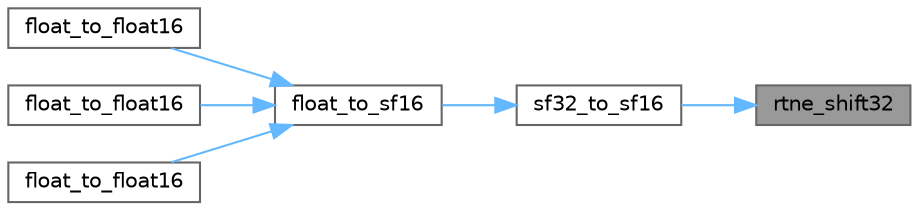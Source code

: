 digraph "rtne_shift32"
{
 // LATEX_PDF_SIZE
  bgcolor="transparent";
  edge [fontname=Helvetica,fontsize=10,labelfontname=Helvetica,labelfontsize=10];
  node [fontname=Helvetica,fontsize=10,shape=box,height=0.2,width=0.4];
  rankdir="RL";
  Node1 [id="Node000001",label="rtne_shift32",height=0.2,width=0.4,color="gray40", fillcolor="grey60", style="filled", fontcolor="black",tooltip=" "];
  Node1 -> Node2 [id="edge6_Node000001_Node000002",dir="back",color="steelblue1",style="solid",tooltip=" "];
  Node2 [id="Node000002",label="sf32_to_sf16",height=0.2,width=0.4,color="grey40", fillcolor="white", style="filled",URL="$astcenc__mathlib__softfloat_8cpp.html#af5a2d724c58344c691091cdb5066cc65",tooltip=" "];
  Node2 -> Node3 [id="edge7_Node000002_Node000003",dir="back",color="steelblue1",style="solid",tooltip=" "];
  Node3 [id="Node000003",label="float_to_sf16",height=0.2,width=0.4,color="grey40", fillcolor="white", style="filled",URL="$astcenc__mathlib__softfloat_8cpp.html#a2161f5fc773286e5ecbc106bdfbf2217",tooltip=" "];
  Node3 -> Node4 [id="edge8_Node000003_Node000004",dir="back",color="steelblue1",style="solid",tooltip=" "];
  Node4 [id="Node000004",label="float_to_float16",height=0.2,width=0.4,color="grey40", fillcolor="white", style="filled",URL="$astcenc__vecmathlib__none__4_8h.html#a10df3e400408261cacabfeb14d33ff32",tooltip="Return a float16 value for a float scalar, using round-to-nearest."];
  Node3 -> Node5 [id="edge9_Node000003_Node000005",dir="back",color="steelblue1",style="solid",tooltip=" "];
  Node5 [id="Node000005",label="float_to_float16",height=0.2,width=0.4,color="grey40", fillcolor="white", style="filled",URL="$astcenc__vecmathlib__sse__4_8h.html#a10df3e400408261cacabfeb14d33ff32",tooltip="Return a float16 value for a float scalar, using round-to-nearest."];
  Node3 -> Node6 [id="edge10_Node000003_Node000006",dir="back",color="steelblue1",style="solid",tooltip=" "];
  Node6 [id="Node000006",label="float_to_float16",height=0.2,width=0.4,color="grey40", fillcolor="white", style="filled",URL="$astcenc__vecmathlib__none__4_8h.html#ae8701a3f44d7b99016d54c3d6ee27581",tooltip="Return a float16 value for a float vector, using round-to-nearest."];
}
